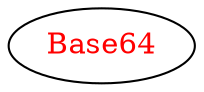 digraph dependencyGraph {
 concentrate=true;
 ranksep="2.0";
 rankdir="LR"; 
 splines="ortho";
"Base64" [fontcolor="red"];
}